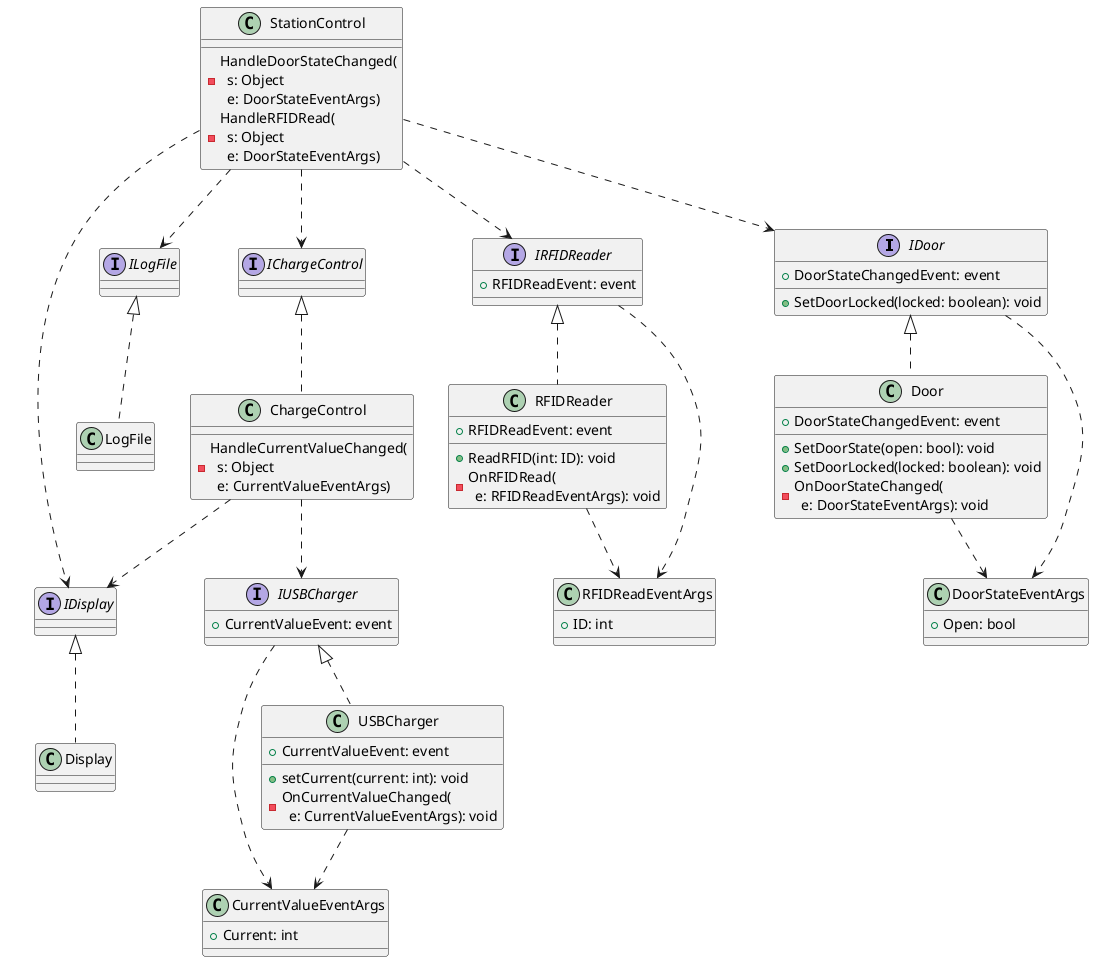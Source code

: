 @startuml

interface IDoor {
    + DoorStateChangedEvent: event
    + SetDoorLocked(locked: boolean): void
}

class Door {
    + DoorStateChangedEvent: event
    + SetDoorState(open: bool): void
    + SetDoorLocked(locked: boolean): void
    - OnDoorStateChanged(\n  e: DoorStateEventArgs): void
}

class DoorStateEventArgs {
    + Open: bool
}

interface IRFIDReader {
    + RFIDReadEvent: event
}

class RFIDReader {
    + RFIDReadEvent: event
    + ReadRFID(int: ID): void
    - OnRFIDRead(\n  e: RFIDReadEventArgs): void
}

class RFIDReadEventArgs {
    + ID: int
}

class StationControl {
    - HandleDoorStateChanged(\n  s: Object\n  e: DoorStateEventArgs)
    - HandleRFIDRead(\n  s: Object\n  e: DoorStateEventArgs)
}

interface IUSBCharger {
    + CurrentValueEvent: event
}

class CurrentValueEventArgs {
    + Current: int
}

class USBCharger {
    + CurrentValueEvent: event
    + setCurrent(current: int): void
    - OnCurrentValueChanged(\n  e: CurrentValueEventArgs): void
}

interface IChargeControl {
    
}

class ChargeControl {
    - HandleCurrentValueChanged(\n  s: Object\n  e: CurrentValueEventArgs)
}

interface IDisplay {

}

class Display {

}

interface ILogFile {

}

class LogFile {

}


Door .up.|> IDoor
Door ..> DoorStateEventArgs
IDoor ..> DoorStateEventArgs
StationControl ..> IDoor
RFIDReader .up.|> IRFIDReader
RFIDReader ..> RFIDReadEventArgs
IRFIDReader ..> RFIDReadEventArgs
StationControl ..> IRFIDReader
USBCharger .up.|> IUSBCharger
USBCharger ..> CurrentValueEventArgs
IUSBCharger ..> CurrentValueEventArgs
ChargeControl ..> IUSBCharger
StationControl ..> IChargeControl
ChargeControl .up.|> IChargeControl
LogFile .up.|> ILogFile
StationControl ..> ILogFile
Display .up.|> IDisplay
StationControl ..> IDisplay
ChargeControl ..> IDisplay 
@enduml
